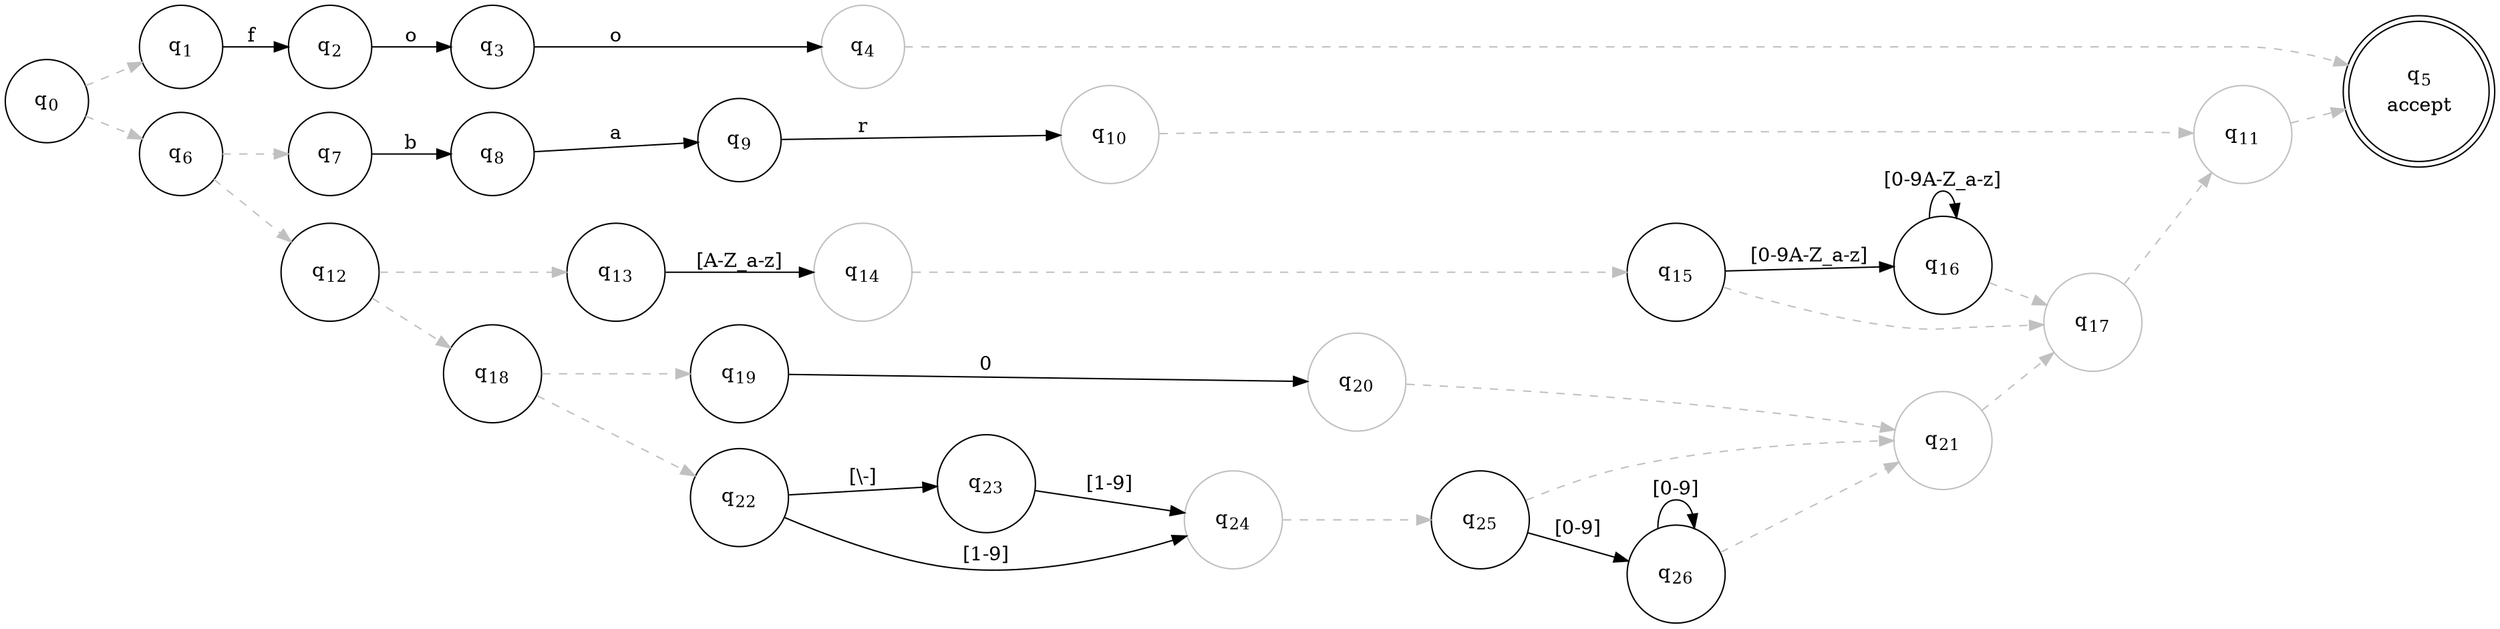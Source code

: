 digraph FA {
rankdir=LR
node [shape=circle]
q0->q1 [style=dashed,color=gray]
q0->q6 [style=dashed,color=gray]
q1->q2 [label="f"]
q2->q3 [label="o"]
q3->q4 [label="o"]
q4->q5 [style=dashed,color=gray]
q6->q7 [style=dashed,color=gray]
q6->q12 [style=dashed,color=gray]
q7->q8 [label="b"]
q8->q9 [label="a"]
q9->q10 [label="r"]
q10->q11 [style=dashed,color=gray]
q11->q5 [style=dashed,color=gray]
q12->q13 [style=dashed,color=gray]
q12->q18 [style=dashed,color=gray]
q13->q14 [label="[A-Z_a-z]"]
q14->q15 [style=dashed,color=gray]
q15->q16 [label="[0-9A-Z_a-z]"]
q15->q17 [style=dashed,color=gray]
q16->q16 [label="[0-9A-Z_a-z]"]
q16->q17 [style=dashed,color=gray]
q17->q11 [style=dashed,color=gray]
q18->q19 [style=dashed,color=gray]
q18->q22 [style=dashed,color=gray]
q19->q20 [label="0"]
q20->q21 [style=dashed,color=gray]
q21->q17 [style=dashed,color=gray]
q22->q23 [label="[\\-]"]
q22->q24 [label="[1-9]"]
q23->q24 [label="[1-9]"]
q24->q25 [style=dashed,color=gray]
q25->q26 [label="[0-9]"]
q25->q21 [style=dashed,color=gray]
q26->q26 [label="[0-9]"]
q26->q21 [style=dashed,color=gray]
q0 [label=<<TABLE BORDER="0"><TR><TD>q<SUB>0</SUB></TD></TR></TABLE>>]
q1 [label=<<TABLE BORDER="0"><TR><TD>q<SUB>1</SUB></TD></TR></TABLE>>]
q2 [label=<<TABLE BORDER="0"><TR><TD>q<SUB>2</SUB></TD></TR></TABLE>>]
q3 [label=<<TABLE BORDER="0"><TR><TD>q<SUB>3</SUB></TD></TR></TABLE>>]
q4 [label=<<TABLE BORDER="0"><TR><TD>q<SUB>4</SUB></TD></TR></TABLE>>,color=gray]
q5 [label=<<TABLE BORDER="0"><TR><TD>q<SUB>5</SUB></TD></TR><TR><TD>accept</TD></TR></TABLE>>,shape=doublecircle]
q6 [label=<<TABLE BORDER="0"><TR><TD>q<SUB>6</SUB></TD></TR></TABLE>>]
q7 [label=<<TABLE BORDER="0"><TR><TD>q<SUB>7</SUB></TD></TR></TABLE>>]
q8 [label=<<TABLE BORDER="0"><TR><TD>q<SUB>8</SUB></TD></TR></TABLE>>]
q9 [label=<<TABLE BORDER="0"><TR><TD>q<SUB>9</SUB></TD></TR></TABLE>>]
q10 [label=<<TABLE BORDER="0"><TR><TD>q<SUB>10</SUB></TD></TR></TABLE>>,color=gray]
q11 [label=<<TABLE BORDER="0"><TR><TD>q<SUB>11</SUB></TD></TR></TABLE>>,color=gray]
q12 [label=<<TABLE BORDER="0"><TR><TD>q<SUB>12</SUB></TD></TR></TABLE>>]
q13 [label=<<TABLE BORDER="0"><TR><TD>q<SUB>13</SUB></TD></TR></TABLE>>]
q14 [label=<<TABLE BORDER="0"><TR><TD>q<SUB>14</SUB></TD></TR></TABLE>>,color=gray]
q15 [label=<<TABLE BORDER="0"><TR><TD>q<SUB>15</SUB></TD></TR></TABLE>>]
q16 [label=<<TABLE BORDER="0"><TR><TD>q<SUB>16</SUB></TD></TR></TABLE>>]
q17 [label=<<TABLE BORDER="0"><TR><TD>q<SUB>17</SUB></TD></TR></TABLE>>,color=gray]
q18 [label=<<TABLE BORDER="0"><TR><TD>q<SUB>18</SUB></TD></TR></TABLE>>]
q19 [label=<<TABLE BORDER="0"><TR><TD>q<SUB>19</SUB></TD></TR></TABLE>>]
q20 [label=<<TABLE BORDER="0"><TR><TD>q<SUB>20</SUB></TD></TR></TABLE>>,color=gray]
q21 [label=<<TABLE BORDER="0"><TR><TD>q<SUB>21</SUB></TD></TR></TABLE>>,color=gray]
q22 [label=<<TABLE BORDER="0"><TR><TD>q<SUB>22</SUB></TD></TR></TABLE>>]
q23 [label=<<TABLE BORDER="0"><TR><TD>q<SUB>23</SUB></TD></TR></TABLE>>]
q24 [label=<<TABLE BORDER="0"><TR><TD>q<SUB>24</SUB></TD></TR></TABLE>>,color=gray]
q25 [label=<<TABLE BORDER="0"><TR><TD>q<SUB>25</SUB></TD></TR></TABLE>>]
q26 [label=<<TABLE BORDER="0"><TR><TD>q<SUB>26</SUB></TD></TR></TABLE>>]
q5 [shape=doublecircle]
q4,q10,q11,q14,q17,q20,q21,q24 [color=gray]
}
